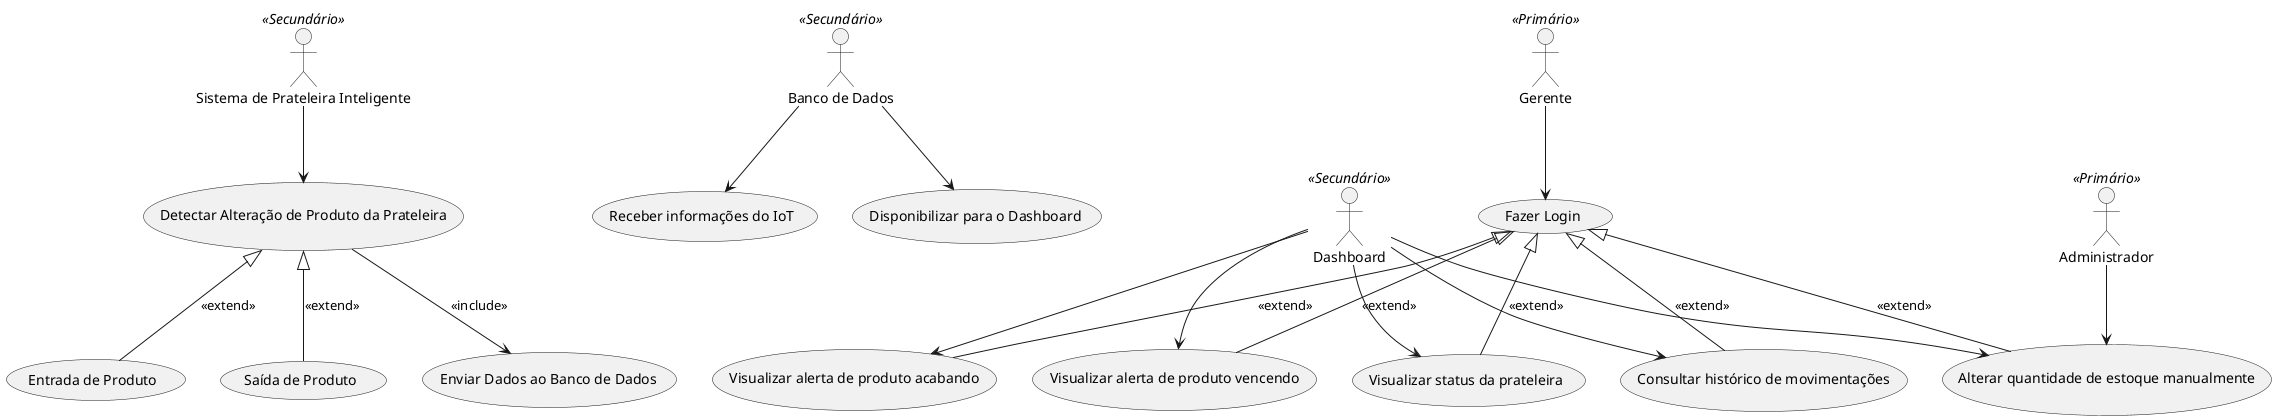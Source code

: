 @startuml
actor "Sistema de Prateleira Inteligente" as SPI <<Secundário>>
actor "Banco de Dados" as BD <<Secundário>>
actor "Dashboard" as Dashboard <<Secundário>>
actor "Gerente" as Gerente <<Primário>>
actor "Administrador" as Admin <<Primário>>

usecase "Detectar Alteração de Produto da Prateleira" as Detectar
usecase "Entrada de Produto" as Entrada
usecase "Saída de Produto" as Saida
usecase "Enviar Dados ao Banco de Dados" as Enviar
usecase "Receber informações do IoT" as ReceberIoT
usecase "Disponibilizar para o Dashboard" as DisponibilizarDashboard
usecase "Fazer Login" as FazerLogin
usecase "Consultar histórico de movimentações" as ConsultarHistorico
usecase "Visualizar status da prateleira" as VisualizarStatus
usecase "Visualizar alerta de produto acabando" as AlertaAcabando
usecase "Visualizar alerta de produto vencendo" as AlertaVencendo
usecase "Alterar quantidade de estoque manualmente" as AlterarEstoque

SPI --> Detectar
Detectar <|-- Entrada : <<extend>>
Detectar <|-- Saida : <<extend>>
Detectar --> Enviar : <<include>>

BD --> ReceberIoT
BD --> DisponibilizarDashboard

Gerente --> FazerLogin
FazerLogin <|-- ConsultarHistorico : <<extend>>
FazerLogin <|-- VisualizarStatus : <<extend>>
FazerLogin <|-- AlertaAcabando : <<extend>>
FazerLogin <|-- AlertaVencendo : <<extend>>
FazerLogin <|-- AlterarEstoque : <<extend>>

Dashboard --> ConsultarHistorico
Dashboard --> VisualizarStatus
Dashboard --> AlertaAcabando
Dashboard --> AlertaVencendo
Dashboard --> AlterarEstoque

Admin --> AlterarEstoque
@enduml